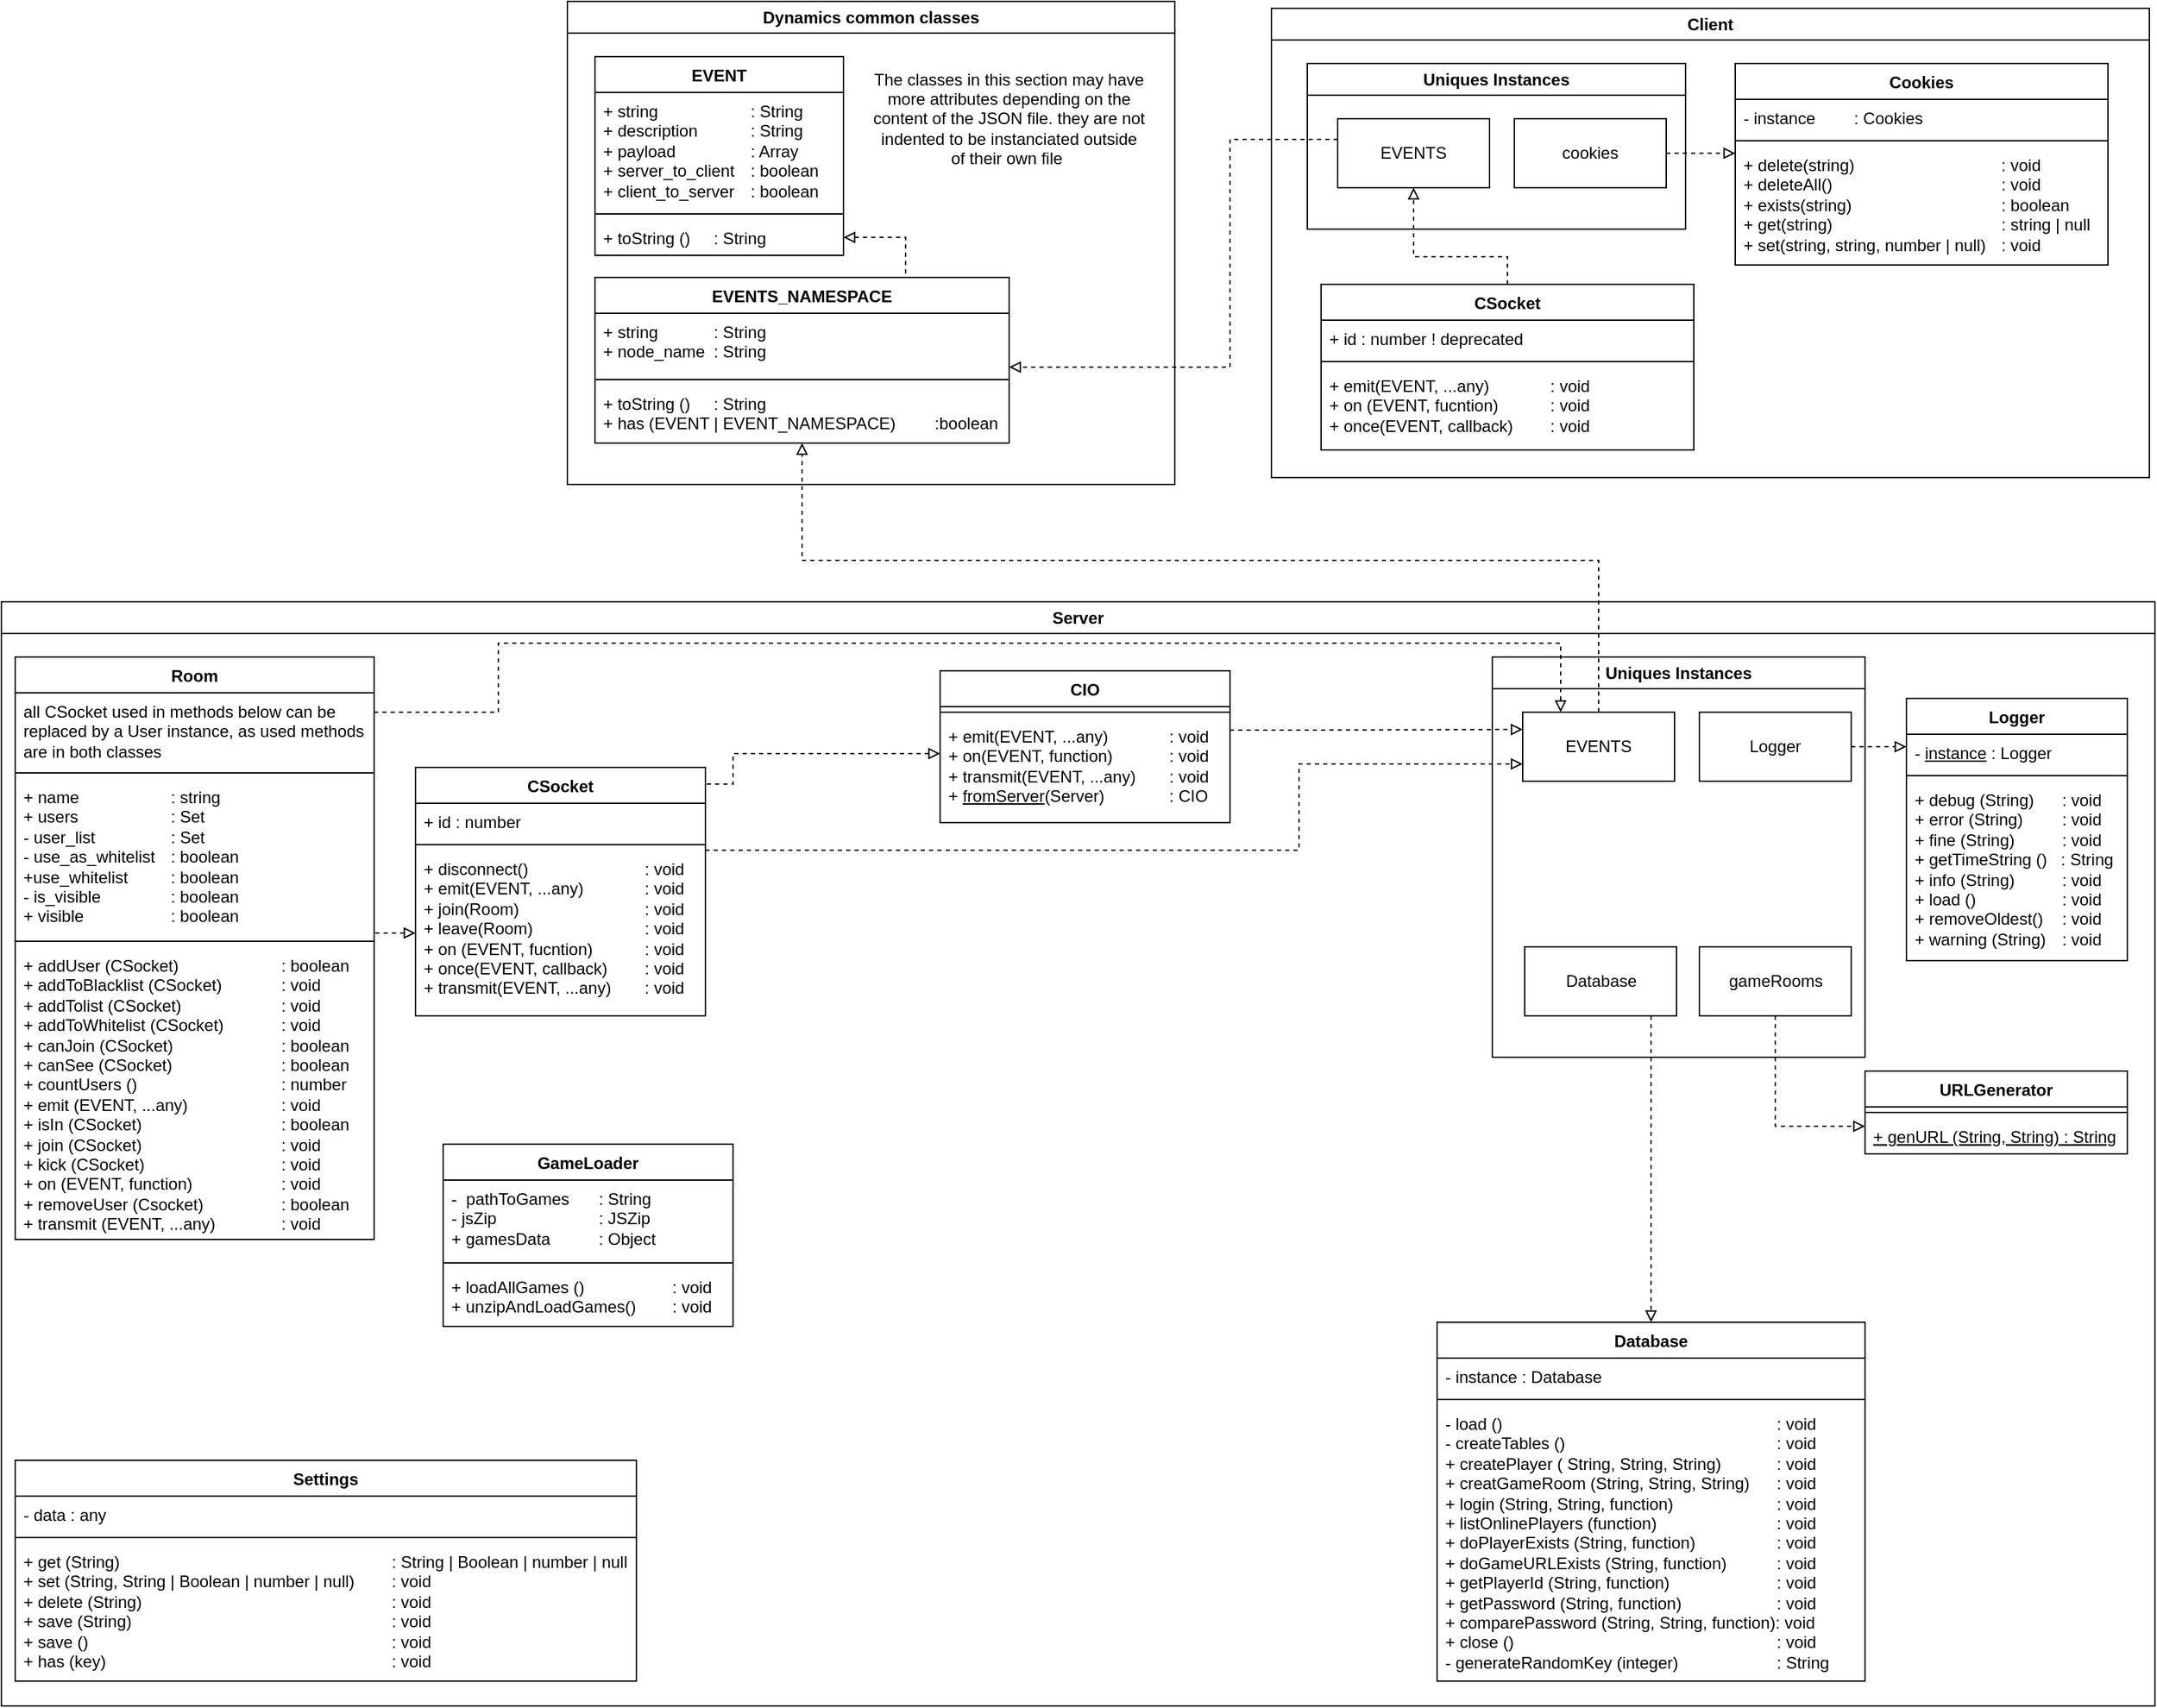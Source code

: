 <mxfile>
    <diagram name="Page-1" id="OR8mDddgYaSbutNOPYRM">
        <mxGraphModel dx="2026" dy="1467" grid="1" gridSize="10" guides="1" tooltips="1" connect="1" arrows="1" fold="1" page="1" pageScale="1" pageWidth="827" pageHeight="1169" math="0" shadow="0">
            <root>
                <mxCell id="0"/>
                <mxCell id="1" parent="0"/>
                <mxCell id="ykMAXw_OsfZlg3vHde1L-20" value="Client" style="swimlane;whiteSpace=wrap;html=1;" parent="1" vertex="1">
                    <mxGeometry x="-680" y="-370" width="636" height="340" as="geometry"/>
                </mxCell>
                <mxCell id="ykMAXw_OsfZlg3vHde1L-16" value="Cookies" style="swimlane;fontStyle=1;align=center;verticalAlign=top;childLayout=stackLayout;horizontal=1;startSize=26;horizontalStack=0;resizeParent=1;resizeParentMax=0;resizeLast=0;collapsible=1;marginBottom=0;whiteSpace=wrap;html=1;" parent="ykMAXw_OsfZlg3vHde1L-20" vertex="1">
                    <mxGeometry x="336" y="40" width="270" height="146" as="geometry">
                        <mxRectangle x="20" y="40" width="90" height="30" as="alternateBounds"/>
                    </mxGeometry>
                </mxCell>
                <mxCell id="E3puZ6uhHZuNtfXPTsoB-25" value="- instance&amp;nbsp;&lt;span style=&quot;white-space: pre;&quot;&gt;&#9;&lt;/span&gt;: Cookies" style="text;strokeColor=none;fillColor=none;align=left;verticalAlign=top;spacingLeft=4;spacingRight=4;overflow=hidden;rotatable=0;points=[[0,0.5],[1,0.5]];portConstraint=eastwest;whiteSpace=wrap;html=1;" parent="ykMAXw_OsfZlg3vHde1L-16" vertex="1">
                    <mxGeometry y="26" width="270" height="26" as="geometry"/>
                </mxCell>
                <mxCell id="ykMAXw_OsfZlg3vHde1L-18" value="" style="line;strokeWidth=1;fillColor=none;align=left;verticalAlign=middle;spacingTop=-1;spacingLeft=3;spacingRight=3;rotatable=0;labelPosition=right;points=[];portConstraint=eastwest;strokeColor=inherit;" parent="ykMAXw_OsfZlg3vHde1L-16" vertex="1">
                    <mxGeometry y="52" width="270" height="8" as="geometry"/>
                </mxCell>
                <mxCell id="ykMAXw_OsfZlg3vHde1L-19" value="+ delete(string) &lt;span style=&quot;white-space: pre;&quot;&gt;&#9;&lt;/span&gt;&lt;span style=&quot;white-space: pre;&quot;&gt;&#9;&lt;/span&gt;&lt;span style=&quot;white-space: pre;&quot;&gt;&#9;&lt;/span&gt;&lt;span style=&quot;white-space: pre;&quot;&gt;&#9;&lt;/span&gt;: void&lt;br&gt;+ deleteAll() &lt;span style=&quot;white-space: pre;&quot;&gt;&#9;&lt;/span&gt;&lt;span style=&quot;white-space: pre;&quot;&gt;&#9;&lt;/span&gt;&lt;span style=&quot;white-space: pre;&quot;&gt;&#9;&lt;/span&gt;&lt;span style=&quot;white-space: pre;&quot;&gt;&#9;&lt;/span&gt;&lt;span style=&quot;white-space: pre;&quot;&gt;&#9;&lt;/span&gt;: void&lt;br&gt;+ exists(string) &lt;span style=&quot;white-space: pre;&quot;&gt;&#9;&lt;/span&gt;&lt;span style=&quot;white-space: pre;&quot;&gt;&#9;&lt;/span&gt;&lt;span style=&quot;white-space: pre;&quot;&gt;&#9;&lt;/span&gt;&lt;span style=&quot;white-space: pre;&quot;&gt;&#9;&lt;/span&gt;: boolean&lt;br&gt;+ get(string) &lt;span style=&quot;white-space: pre;&quot;&gt;&#9;&lt;/span&gt;&lt;span style=&quot;white-space: pre;&quot;&gt;&#9;&lt;/span&gt;&lt;span style=&quot;white-space: pre;&quot;&gt;&#9;&lt;/span&gt;&lt;span style=&quot;white-space: pre;&quot;&gt;&#9;&lt;/span&gt;&lt;span style=&quot;white-space: pre;&quot;&gt;&#9;&lt;/span&gt;: string | null&lt;br&gt;+ set(string, string, number | null) &lt;span style=&quot;white-space: pre;&quot;&gt;&#9;&lt;/span&gt;: void" style="text;strokeColor=none;fillColor=none;align=left;verticalAlign=top;spacingLeft=4;spacingRight=4;overflow=hidden;rotatable=0;points=[[0,0.5],[1,0.5]];portConstraint=eastwest;whiteSpace=wrap;html=1;" parent="ykMAXw_OsfZlg3vHde1L-16" vertex="1">
                    <mxGeometry y="60" width="270" height="86" as="geometry"/>
                </mxCell>
                <mxCell id="E3puZ6uhHZuNtfXPTsoB-29" style="edgeStyle=orthogonalEdgeStyle;rounded=0;orthogonalLoop=1;jettySize=auto;html=1;entryX=0.5;entryY=1;entryDx=0;entryDy=0;dashed=1;endArrow=block;endFill=0;" parent="ykMAXw_OsfZlg3vHde1L-20" source="ykMAXw_OsfZlg3vHde1L-25" target="E3puZ6uhHZuNtfXPTsoB-27" edge="1">
                    <mxGeometry relative="1" as="geometry">
                        <Array as="points">
                            <mxPoint x="171" y="180"/>
                            <mxPoint x="103" y="180"/>
                        </Array>
                    </mxGeometry>
                </mxCell>
                <mxCell id="ykMAXw_OsfZlg3vHde1L-25" value="CSocket" style="swimlane;fontStyle=1;align=center;verticalAlign=top;childLayout=stackLayout;horizontal=1;startSize=26;horizontalStack=0;resizeParent=1;resizeParentMax=0;resizeLast=0;collapsible=1;marginBottom=0;whiteSpace=wrap;html=1;" parent="ykMAXw_OsfZlg3vHde1L-20" vertex="1">
                    <mxGeometry x="36" y="200" width="270" height="120" as="geometry"/>
                </mxCell>
                <mxCell id="ykMAXw_OsfZlg3vHde1L-26" value="+ id : number ! deprecated" style="text;strokeColor=none;fillColor=none;align=left;verticalAlign=top;spacingLeft=4;spacingRight=4;overflow=hidden;rotatable=0;points=[[0,0.5],[1,0.5]];portConstraint=eastwest;whiteSpace=wrap;html=1;" parent="ykMAXw_OsfZlg3vHde1L-25" vertex="1">
                    <mxGeometry y="26" width="270" height="26" as="geometry"/>
                </mxCell>
                <mxCell id="ykMAXw_OsfZlg3vHde1L-27" value="" style="line;strokeWidth=1;fillColor=none;align=left;verticalAlign=middle;spacingTop=-1;spacingLeft=3;spacingRight=3;rotatable=0;labelPosition=right;points=[];portConstraint=eastwest;strokeColor=inherit;" parent="ykMAXw_OsfZlg3vHde1L-25" vertex="1">
                    <mxGeometry y="52" width="270" height="8" as="geometry"/>
                </mxCell>
                <mxCell id="ykMAXw_OsfZlg3vHde1L-28" value="+ emit(EVENT, ...any) &lt;span style=&quot;white-space: pre;&quot;&gt;&#9;&lt;/span&gt;&lt;span style=&quot;white-space: pre;&quot;&gt;&#9;&lt;/span&gt;: void&lt;br&gt;+ on (EVENT, fucntion) &lt;span style=&quot;white-space: pre;&quot;&gt;&#9;&lt;/span&gt;&lt;span style=&quot;white-space: pre;&quot;&gt;&#9;&lt;/span&gt;: void&lt;br&gt;+ once(EVENT, callback)&lt;span style=&quot;white-space: pre;&quot;&gt;&#9;&lt;/span&gt;: void" style="text;strokeColor=none;fillColor=none;align=left;verticalAlign=top;spacingLeft=4;spacingRight=4;overflow=hidden;rotatable=0;points=[[0,0.5],[1,0.5]];portConstraint=eastwest;whiteSpace=wrap;html=1;" parent="ykMAXw_OsfZlg3vHde1L-25" vertex="1">
                    <mxGeometry y="60" width="270" height="60" as="geometry"/>
                </mxCell>
                <mxCell id="E3puZ6uhHZuNtfXPTsoB-26" value="Uniques Instances" style="swimlane;whiteSpace=wrap;html=1;" parent="ykMAXw_OsfZlg3vHde1L-20" vertex="1">
                    <mxGeometry x="26" y="40" width="274" height="120" as="geometry"/>
                </mxCell>
                <mxCell id="E3puZ6uhHZuNtfXPTsoB-27" value="EVENTS" style="html=1;whiteSpace=wrap;" parent="E3puZ6uhHZuNtfXPTsoB-26" vertex="1">
                    <mxGeometry x="22" y="40" width="110" height="50" as="geometry"/>
                </mxCell>
                <mxCell id="E3puZ6uhHZuNtfXPTsoB-30" value="cookies" style="html=1;whiteSpace=wrap;" parent="E3puZ6uhHZuNtfXPTsoB-26" vertex="1">
                    <mxGeometry x="150" y="40" width="110" height="50" as="geometry"/>
                </mxCell>
                <mxCell id="E3puZ6uhHZuNtfXPTsoB-31" style="edgeStyle=orthogonalEdgeStyle;rounded=0;orthogonalLoop=1;jettySize=auto;html=1;dashed=1;endArrow=block;endFill=0;" parent="ykMAXw_OsfZlg3vHde1L-20" source="E3puZ6uhHZuNtfXPTsoB-30" target="ykMAXw_OsfZlg3vHde1L-16" edge="1">
                    <mxGeometry relative="1" as="geometry">
                        <Array as="points">
                            <mxPoint x="326" y="105"/>
                            <mxPoint x="326" y="105"/>
                        </Array>
                    </mxGeometry>
                </mxCell>
                <mxCell id="qLhE5rmLMj3XMncuw5ER-1" value="Server" style="swimlane;whiteSpace=wrap;html=1;" parent="1" vertex="1">
                    <mxGeometry x="-1600" y="60" width="1560" height="800" as="geometry"/>
                </mxCell>
                <mxCell id="qLhE5rmLMj3XMncuw5ER-5" value="CSocket" style="swimlane;fontStyle=1;align=center;verticalAlign=top;childLayout=stackLayout;horizontal=1;startSize=26;horizontalStack=0;resizeParent=1;resizeParentMax=0;resizeLast=0;collapsible=1;marginBottom=0;whiteSpace=wrap;html=1;" parent="qLhE5rmLMj3XMncuw5ER-1" vertex="1">
                    <mxGeometry x="300" y="120" width="210" height="180" as="geometry"/>
                </mxCell>
                <mxCell id="qLhE5rmLMj3XMncuw5ER-6" value="+ id : number&amp;nbsp;" style="text;strokeColor=none;fillColor=none;align=left;verticalAlign=top;spacingLeft=4;spacingRight=4;overflow=hidden;rotatable=0;points=[[0,0.5],[1,0.5]];portConstraint=eastwest;whiteSpace=wrap;html=1;" parent="qLhE5rmLMj3XMncuw5ER-5" vertex="1">
                    <mxGeometry y="26" width="210" height="26" as="geometry"/>
                </mxCell>
                <mxCell id="qLhE5rmLMj3XMncuw5ER-7" value="" style="line;strokeWidth=1;fillColor=none;align=left;verticalAlign=middle;spacingTop=-1;spacingLeft=3;spacingRight=3;rotatable=0;labelPosition=right;points=[];portConstraint=eastwest;strokeColor=inherit;" parent="qLhE5rmLMj3XMncuw5ER-5" vertex="1">
                    <mxGeometry y="52" width="210" height="8" as="geometry"/>
                </mxCell>
                <mxCell id="qLhE5rmLMj3XMncuw5ER-8" value="+ disconnect()&amp;nbsp;&lt;span style=&quot;white-space: pre;&quot;&gt;&#9;&lt;/span&gt;&lt;span style=&quot;white-space: pre;&quot;&gt;&#9;&lt;/span&gt;&lt;span style=&quot;white-space: pre;&quot;&gt;&#9;&lt;/span&gt;: void&lt;br&gt;+ emit(EVENT, ...any) &lt;span style=&quot;white-space: pre;&quot;&gt;&#9;&lt;/span&gt;&lt;span style=&quot;white-space: pre;&quot;&gt;&#9;&lt;/span&gt;: void&lt;br&gt;+ join(Room)&lt;span style=&quot;white-space: pre;&quot;&gt;&#9;&lt;/span&gt;&lt;span style=&quot;white-space: pre;&quot;&gt;&#9;&lt;/span&gt;&lt;span style=&quot;white-space: pre;&quot;&gt;&#9;&lt;/span&gt;&lt;span style=&quot;white-space: pre;&quot;&gt;&#9;&lt;/span&gt;: void&lt;br&gt;+ leave(Room)&lt;span style=&quot;white-space: pre;&quot;&gt;&#9;&lt;/span&gt;&lt;span style=&quot;white-space: pre;&quot;&gt;&#9;&lt;/span&gt;&lt;span style=&quot;white-space: pre;&quot;&gt;&#9;&lt;/span&gt;: void&lt;br&gt;+ on (EVENT, fucntion) &lt;span style=&quot;white-space: pre;&quot;&gt;&#9;&lt;/span&gt;&lt;span style=&quot;white-space: pre;&quot;&gt;&#9;&lt;/span&gt;: void&lt;br&gt;+ once(EVENT, callback)&lt;span style=&quot;white-space: pre;&quot;&gt;&#9;&lt;/span&gt;: void&lt;br&gt;+ transmit(EVENT, ...any)&lt;span style=&quot;white-space: pre;&quot;&gt;&#9;&lt;/span&gt;: void" style="text;strokeColor=none;fillColor=none;align=left;verticalAlign=top;spacingLeft=4;spacingRight=4;overflow=hidden;rotatable=0;points=[[0,0.5],[1,0.5]];portConstraint=eastwest;whiteSpace=wrap;html=1;" parent="qLhE5rmLMj3XMncuw5ER-5" vertex="1">
                    <mxGeometry y="60" width="210" height="120" as="geometry"/>
                </mxCell>
                <mxCell id="xYIHouH2s40Z-RYDAlC_-38" style="edgeStyle=orthogonalEdgeStyle;rounded=0;orthogonalLoop=1;jettySize=auto;html=1;dashed=1;endArrow=none;endFill=0;startArrow=block;startFill=0;entryX=1.003;entryY=0.067;entryDx=0;entryDy=0;entryPerimeter=0;" parent="qLhE5rmLMj3XMncuw5ER-1" source="qLhE5rmLMj3XMncuw5ER-9" target="qLhE5rmLMj3XMncuw5ER-5" edge="1">
                    <mxGeometry relative="1" as="geometry">
                        <mxPoint x="500" y="110" as="targetPoint"/>
                        <Array as="points">
                            <mxPoint x="530" y="110"/>
                            <mxPoint x="530" y="132"/>
                        </Array>
                    </mxGeometry>
                </mxCell>
                <mxCell id="qLhE5rmLMj3XMncuw5ER-13" value="Room" style="swimlane;fontStyle=1;align=center;verticalAlign=top;childLayout=stackLayout;horizontal=1;startSize=26;horizontalStack=0;resizeParent=1;resizeParentMax=0;resizeLast=0;collapsible=1;marginBottom=0;whiteSpace=wrap;html=1;" parent="qLhE5rmLMj3XMncuw5ER-1" vertex="1">
                    <mxGeometry x="10" y="40" width="260" height="422" as="geometry"/>
                </mxCell>
                <mxCell id="E3puZ6uhHZuNtfXPTsoB-2" value="all CSocket used in methods below can be replaced by a User instance, as used methods are in both classes" style="text;strokeColor=none;fillColor=none;align=left;verticalAlign=top;spacingLeft=4;spacingRight=4;overflow=hidden;rotatable=0;points=[[0,0.5],[1,0.5]];portConstraint=eastwest;whiteSpace=wrap;html=1;" parent="qLhE5rmLMj3XMncuw5ER-13" vertex="1">
                    <mxGeometry y="26" width="260" height="54" as="geometry"/>
                </mxCell>
                <mxCell id="E3puZ6uhHZuNtfXPTsoB-1" value="" style="line;strokeWidth=1;fillColor=none;align=left;verticalAlign=middle;spacingTop=-1;spacingLeft=3;spacingRight=3;rotatable=0;labelPosition=right;points=[];portConstraint=eastwest;strokeColor=inherit;" parent="qLhE5rmLMj3XMncuw5ER-13" vertex="1">
                    <mxGeometry y="80" width="260" height="8" as="geometry"/>
                </mxCell>
                <mxCell id="qLhE5rmLMj3XMncuw5ER-14" value="+ name&amp;nbsp;&lt;span style=&quot;white-space: pre;&quot;&gt;&#9;&lt;/span&gt;&lt;span style=&quot;white-space: pre;&quot;&gt;&#9;&lt;/span&gt;&lt;span style=&quot;white-space: pre;&quot;&gt;&#9;&lt;/span&gt;: string&lt;br&gt;+ users&amp;nbsp;&lt;span style=&quot;white-space: pre;&quot;&gt;&#9;&lt;/span&gt;&lt;span style=&quot;white-space: pre;&quot;&gt;&#9;&lt;/span&gt;&lt;span style=&quot;white-space: pre;&quot;&gt;&#9;&lt;/span&gt;: Set&lt;br&gt;- user_list&lt;span style=&quot;white-space: pre;&quot;&gt;&#9;&lt;/span&gt;&lt;span style=&quot;white-space: pre;&quot;&gt;&#9;&lt;/span&gt;: Set&lt;br&gt;- use_as_whitelist&lt;span style=&quot;white-space: pre;&quot;&gt;&#9;&lt;/span&gt;: boolean&lt;br&gt;+use_whitelist&lt;span style=&quot;white-space: pre;&quot;&gt;&#9;&lt;/span&gt;&lt;span style=&quot;white-space: pre;&quot;&gt;&#9;&lt;/span&gt;: boolean&lt;br&gt;- is_visible&lt;span style=&quot;white-space: pre;&quot;&gt;&#9;&lt;/span&gt;&lt;span style=&quot;white-space: pre;&quot;&gt;&#9;&lt;/span&gt;: boolean&lt;br&gt;+ visible&lt;span style=&quot;white-space: pre;&quot;&gt;&#9;&lt;/span&gt;&lt;span style=&quot;white-space: pre;&quot;&gt;&#9;&lt;/span&gt;&lt;span style=&quot;white-space: pre;&quot;&gt;&#9;&lt;/span&gt;: boolean" style="text;strokeColor=none;fillColor=none;align=left;verticalAlign=top;spacingLeft=4;spacingRight=4;overflow=hidden;rotatable=0;points=[[0,0.5],[1,0.5]];portConstraint=eastwest;whiteSpace=wrap;html=1;" parent="qLhE5rmLMj3XMncuw5ER-13" vertex="1">
                    <mxGeometry y="88" width="260" height="114" as="geometry"/>
                </mxCell>
                <mxCell id="qLhE5rmLMj3XMncuw5ER-15" value="" style="line;strokeWidth=1;fillColor=none;align=left;verticalAlign=middle;spacingTop=-1;spacingLeft=3;spacingRight=3;rotatable=0;labelPosition=right;points=[];portConstraint=eastwest;strokeColor=inherit;" parent="qLhE5rmLMj3XMncuw5ER-13" vertex="1">
                    <mxGeometry y="202" width="260" height="8" as="geometry"/>
                </mxCell>
                <mxCell id="qLhE5rmLMj3XMncuw5ER-16" value="+ addUser (CSocket)&lt;span style=&quot;white-space: pre;&quot;&gt;&#9;&lt;/span&gt;&lt;span style=&quot;white-space: pre;&quot;&gt;&#9;&lt;/span&gt;&lt;span style=&quot;white-space: pre;&quot;&gt;&#9;&lt;/span&gt;: boolean&lt;br&gt;+ addToBlacklist (CSocket)&lt;span style=&quot;white-space: pre;&quot;&gt;&#9;&lt;/span&gt;&lt;span style=&quot;white-space: pre;&quot;&gt;&#9;&lt;/span&gt;: void&lt;br&gt;+ addTolist (CSocket)&lt;span style=&quot;white-space: pre;&quot;&gt;&#9;&lt;/span&gt;&lt;span style=&quot;white-space: pre;&quot;&gt;&#9;&lt;/span&gt;&lt;span style=&quot;white-space: pre;&quot;&gt;&#9;&lt;/span&gt;: void&lt;br&gt;+ addToWhitelist (CSocket)&lt;span style=&quot;white-space: pre;&quot;&gt;&#9;&lt;/span&gt;&lt;span style=&quot;white-space: pre;&quot;&gt;&#9;&lt;/span&gt;: void&lt;br&gt;+ canJoin (CSocket)&lt;span style=&quot;white-space: pre;&quot;&gt;&#9;&lt;/span&gt;&lt;span style=&quot;white-space: pre;&quot;&gt;&#9;&lt;/span&gt;&lt;span style=&quot;white-space: pre;&quot;&gt;&#9;&lt;/span&gt;: boolean&lt;br&gt;+ canSee (CSocket)&lt;span style=&quot;white-space: pre;&quot;&gt;&#9;&lt;/span&gt;&lt;span style=&quot;white-space: pre;&quot;&gt;&#9;&lt;/span&gt;&lt;span style=&quot;white-space: pre;&quot;&gt;&#9;&lt;/span&gt;: boolean&lt;br&gt;+ countUsers ()&lt;span style=&quot;white-space: pre;&quot;&gt;&#9;&lt;/span&gt;&lt;span style=&quot;white-space: pre;&quot;&gt;&#9;&lt;/span&gt;&lt;span style=&quot;white-space: pre;&quot;&gt;&#9;&lt;/span&gt;&lt;span style=&quot;white-space: pre;&quot;&gt;&#9;&lt;/span&gt;: number&lt;br&gt;+ emit (EVENT, ...any)&lt;span style=&quot;white-space: pre;&quot;&gt;&#9;&lt;/span&gt;&lt;span style=&quot;white-space: pre;&quot;&gt;&#9;&lt;/span&gt;&lt;span style=&quot;white-space: pre;&quot;&gt;&#9;&lt;/span&gt;: void&lt;br&gt;+ isIn (CSocket)&lt;span style=&quot;white-space: pre;&quot;&gt;&#9;&lt;/span&gt;&lt;span style=&quot;white-space: pre;&quot;&gt;&#9;&lt;/span&gt;&lt;span style=&quot;white-space: pre;&quot;&gt;&#9;&lt;/span&gt;&lt;span style=&quot;white-space: pre;&quot;&gt;&#9;&lt;/span&gt;: boolean&lt;br&gt;+ join (CSocket)&lt;span style=&quot;white-space: pre;&quot;&gt;&#9;&lt;/span&gt;&lt;span style=&quot;white-space: pre;&quot;&gt;&#9;&lt;/span&gt;&lt;span style=&quot;white-space: pre;&quot;&gt;&#9;&lt;/span&gt;&lt;span style=&quot;white-space: pre;&quot;&gt;&#9;&lt;/span&gt;: void&lt;br&gt;+ kick (CSocket)&lt;span style=&quot;white-space: pre;&quot;&gt;&#9;&lt;/span&gt;&lt;span style=&quot;white-space: pre;&quot;&gt;&#9;&lt;/span&gt;&lt;span style=&quot;white-space: pre;&quot;&gt;&#9;&lt;/span&gt;&lt;span style=&quot;white-space: pre;&quot;&gt;&#9;&lt;/span&gt;: void&lt;br&gt;+ on (EVENT, function)&lt;span style=&quot;white-space: pre;&quot;&gt;&#9;&lt;/span&gt;&lt;span style=&quot;white-space: pre;&quot;&gt;&#9;&lt;/span&gt;&lt;span style=&quot;white-space: pre;&quot;&gt;&#9;&lt;/span&gt;: void&lt;br&gt;+ removeUser (Csocket)&lt;span style=&quot;white-space: pre;&quot;&gt;&#9;&lt;/span&gt;&lt;span style=&quot;white-space: pre;&quot;&gt;&#9;&lt;/span&gt;&lt;span style=&quot;white-space: pre;&quot;&gt;&#9;&lt;/span&gt;: boolean&lt;br&gt;+ transmit (EVENT, ...any)&lt;span style=&quot;white-space: pre;&quot;&gt;&#9;&lt;/span&gt;&lt;span style=&quot;white-space: pre;&quot;&gt;&#9;&lt;/span&gt;: void" style="text;strokeColor=none;fillColor=none;align=left;verticalAlign=top;spacingLeft=4;spacingRight=4;overflow=hidden;rotatable=0;points=[[0,0.5],[1,0.5]];portConstraint=eastwest;whiteSpace=wrap;html=1;" parent="qLhE5rmLMj3XMncuw5ER-13" vertex="1">
                    <mxGeometry y="210" width="260" height="212" as="geometry"/>
                </mxCell>
                <mxCell id="qLhE5rmLMj3XMncuw5ER-17" value="Database" style="swimlane;fontStyle=1;align=center;verticalAlign=top;childLayout=stackLayout;horizontal=1;startSize=26;horizontalStack=0;resizeParent=1;resizeParentMax=0;resizeLast=0;collapsible=1;marginBottom=0;whiteSpace=wrap;html=1;" parent="qLhE5rmLMj3XMncuw5ER-1" vertex="1">
                    <mxGeometry x="1040" y="522" width="310" height="260" as="geometry"/>
                </mxCell>
                <mxCell id="qLhE5rmLMj3XMncuw5ER-18" value="- instance : Database" style="text;strokeColor=none;fillColor=none;align=left;verticalAlign=top;spacingLeft=4;spacingRight=4;overflow=hidden;rotatable=0;points=[[0,0.5],[1,0.5]];portConstraint=eastwest;whiteSpace=wrap;html=1;" parent="qLhE5rmLMj3XMncuw5ER-17" vertex="1">
                    <mxGeometry y="26" width="310" height="26" as="geometry"/>
                </mxCell>
                <mxCell id="qLhE5rmLMj3XMncuw5ER-19" value="" style="line;strokeWidth=1;fillColor=none;align=left;verticalAlign=middle;spacingTop=-1;spacingLeft=3;spacingRight=3;rotatable=0;labelPosition=right;points=[];portConstraint=eastwest;strokeColor=inherit;" parent="qLhE5rmLMj3XMncuw5ER-17" vertex="1">
                    <mxGeometry y="52" width="310" height="8" as="geometry"/>
                </mxCell>
                <mxCell id="qLhE5rmLMj3XMncuw5ER-20" value="- load ()&amp;nbsp;&lt;span style=&quot;white-space: pre;&quot;&gt;&#9;&lt;/span&gt;&lt;span style=&quot;white-space: pre;&quot;&gt;&#9;&lt;/span&gt;&lt;span style=&quot;white-space: pre;&quot;&gt;&#9;&lt;/span&gt;&lt;span style=&quot;white-space: pre;&quot;&gt;&#9;&lt;span style=&quot;white-space: pre;&quot;&gt;&#9;&lt;/span&gt;&lt;span style=&quot;white-space: pre;&quot;&gt;&#9;&lt;/span&gt;&lt;span style=&quot;white-space: pre;&quot;&gt;&#9;&lt;span style=&quot;white-space: pre;&quot;&gt;&#9;&lt;/span&gt;&lt;/span&gt;&lt;/span&gt;: void&lt;br&gt;- createTables ()&lt;span style=&quot;white-space: pre;&quot;&gt;&#9;&lt;/span&gt;&lt;span style=&quot;white-space: pre;&quot;&gt;&#9;&lt;span style=&quot;white-space: pre;&quot;&gt;&#9;&lt;/span&gt;&lt;span style=&quot;white-space: pre;&quot;&gt;&#9;&lt;/span&gt;&lt;span style=&quot;white-space: pre;&quot;&gt;&#9;&lt;span style=&quot;white-space: pre;&quot;&gt;&#9;&lt;/span&gt;&lt;/span&gt;&lt;/span&gt;: void&lt;br&gt;+ createPlayer ( String, String, String)&lt;span style=&quot;white-space: pre;&quot;&gt;&#9;&lt;/span&gt;&lt;span style=&quot;white-space: pre;&quot;&gt;&#9;&lt;/span&gt;: void&lt;br&gt;+ creatGameRoom (String, String, String)&amp;nbsp;&lt;span style=&quot;white-space: pre;&quot;&gt;&#9;&lt;/span&gt;: void&lt;br&gt;+ login (String, String, function)&lt;span style=&quot;white-space: pre;&quot;&gt;&#9;&lt;/span&gt;&lt;span style=&quot;white-space: pre;&quot;&gt;&#9;&lt;/span&gt;&lt;span style=&quot;white-space: pre;&quot;&gt;&#9;&lt;/span&gt;: void&lt;br&gt;+ listOnlinePlayers (function)&lt;span style=&quot;white-space: pre;&quot;&gt;&#9;&lt;/span&gt;&lt;span style=&quot;white-space: pre;&quot;&gt;&#9;&lt;/span&gt;&lt;span style=&quot;white-space: pre;&quot;&gt;&#9;&lt;/span&gt;&lt;span style=&quot;white-space: pre;&quot;&gt;&#9;&lt;/span&gt;: void&lt;br&gt;+ doPlayerExists (String, function)&lt;span style=&quot;white-space: pre;&quot;&gt;&#9;&lt;/span&gt;&lt;span style=&quot;white-space: pre;&quot;&gt;&#9;&lt;/span&gt;&lt;span style=&quot;white-space: pre;&quot;&gt;&#9;&lt;/span&gt;: void&lt;br&gt;+ doGameURLExists (String, function)&lt;span style=&quot;white-space: pre;&quot;&gt;&#9;&lt;/span&gt;&lt;span style=&quot;white-space: pre;&quot;&gt;&#9;&lt;/span&gt;: void&lt;br&gt;+ getPlayerId (String, function)&lt;span style=&quot;white-space: pre;&quot;&gt;&#9;&lt;/span&gt;&lt;span style=&quot;white-space: pre;&quot;&gt;&#9;&lt;/span&gt;&lt;span style=&quot;white-space: pre;&quot;&gt;&#9;&lt;/span&gt;: void&lt;br&gt;+ getPassword (String, function)&lt;span style=&quot;white-space: pre;&quot;&gt;&#9;&lt;/span&gt;&lt;span style=&quot;white-space: pre;&quot;&gt;&#9;&lt;/span&gt;&lt;span style=&quot;white-space: pre;&quot;&gt;&#9;&lt;/span&gt;: void&lt;br&gt;+ comparePassword (String, String, function): void&lt;br&gt;+ close ()&lt;span style=&quot;white-space: pre;&quot;&gt;&#9;&lt;/span&gt;&lt;span style=&quot;white-space: pre;&quot;&gt;&#9;&lt;/span&gt;&lt;span style=&quot;white-space: pre;&quot;&gt;&#9;&lt;/span&gt;&lt;span style=&quot;white-space: pre;&quot;&gt;&#9;&lt;/span&gt;&lt;span style=&quot;white-space: pre;&quot;&gt;&#9;&lt;/span&gt;&lt;span style=&quot;white-space: pre;&quot;&gt;&#9;&lt;/span&gt;&lt;span style=&quot;white-space: pre;&quot;&gt;&#9;&lt;/span&gt;&lt;span style=&quot;white-space: pre;&quot;&gt;&#9;&lt;/span&gt;: void&lt;br&gt;- generateRandomKey (integer)&lt;span style=&quot;white-space: pre;&quot;&gt;&#9;&lt;/span&gt;&lt;span style=&quot;white-space: pre;&quot;&gt;&#9;&lt;/span&gt;&lt;span style=&quot;white-space: pre;&quot;&gt;&#9;&lt;/span&gt;: String&lt;br&gt;" style="text;strokeColor=none;fillColor=none;align=left;verticalAlign=top;spacingLeft=4;spacingRight=4;overflow=hidden;rotatable=0;points=[[0,0.5],[1,0.5]];portConstraint=eastwest;whiteSpace=wrap;html=1;" parent="qLhE5rmLMj3XMncuw5ER-17" vertex="1">
                    <mxGeometry y="60" width="310" height="200" as="geometry"/>
                </mxCell>
                <mxCell id="qLhE5rmLMj3XMncuw5ER-21" value="GameLoader" style="swimlane;fontStyle=1;align=center;verticalAlign=top;childLayout=stackLayout;horizontal=1;startSize=26;horizontalStack=0;resizeParent=1;resizeParentMax=0;resizeLast=0;collapsible=1;marginBottom=0;whiteSpace=wrap;html=1;" parent="qLhE5rmLMj3XMncuw5ER-1" vertex="1">
                    <mxGeometry x="320" y="393" width="210" height="132" as="geometry"/>
                </mxCell>
                <mxCell id="qLhE5rmLMj3XMncuw5ER-22" value="-&amp;nbsp; pathToGames &lt;span style=&quot;white-space: pre;&quot;&gt;&#9;&lt;/span&gt;: String&lt;br&gt;- jsZip&lt;span style=&quot;white-space: pre;&quot;&gt;&#9;&lt;/span&gt;&lt;span style=&quot;white-space: pre;&quot;&gt;&#9;&lt;/span&gt;&lt;span style=&quot;white-space: pre;&quot;&gt;&#9;&lt;/span&gt;: JSZip&lt;br&gt;+ gamesData&lt;span style=&quot;white-space: pre;&quot;&gt;&#9;&lt;/span&gt;&lt;span style=&quot;white-space: pre;&quot;&gt;&#9;&lt;/span&gt;: Object" style="text;strokeColor=none;fillColor=none;align=left;verticalAlign=top;spacingLeft=4;spacingRight=4;overflow=hidden;rotatable=0;points=[[0,0.5],[1,0.5]];portConstraint=eastwest;whiteSpace=wrap;html=1;" parent="qLhE5rmLMj3XMncuw5ER-21" vertex="1">
                    <mxGeometry y="26" width="210" height="56" as="geometry"/>
                </mxCell>
                <mxCell id="qLhE5rmLMj3XMncuw5ER-23" value="" style="line;strokeWidth=1;fillColor=none;align=left;verticalAlign=middle;spacingTop=-1;spacingLeft=3;spacingRight=3;rotatable=0;labelPosition=right;points=[];portConstraint=eastwest;strokeColor=inherit;" parent="qLhE5rmLMj3XMncuw5ER-21" vertex="1">
                    <mxGeometry y="82" width="210" height="8" as="geometry"/>
                </mxCell>
                <mxCell id="qLhE5rmLMj3XMncuw5ER-24" value="+ loadAllGames ()&lt;span style=&quot;white-space: pre;&quot;&gt;&#9;&lt;/span&gt;&lt;span style=&quot;white-space: pre;&quot;&gt;&#9;&lt;span style=&quot;white-space: pre;&quot;&gt;&#9;&lt;/span&gt;&lt;/span&gt;: void&lt;br&gt;+ unzipAndLoadGames()&lt;span style=&quot;white-space: pre;&quot;&gt;&#9;&lt;/span&gt;: void&lt;br&gt;" style="text;strokeColor=none;fillColor=none;align=left;verticalAlign=top;spacingLeft=4;spacingRight=4;overflow=hidden;rotatable=0;points=[[0,0.5],[1,0.5]];portConstraint=eastwest;whiteSpace=wrap;html=1;" parent="qLhE5rmLMj3XMncuw5ER-21" vertex="1">
                    <mxGeometry y="90" width="210" height="42" as="geometry"/>
                </mxCell>
                <mxCell id="xYIHouH2s40Z-RYDAlC_-5" value="Logger" style="swimlane;fontStyle=1;align=center;verticalAlign=top;childLayout=stackLayout;horizontal=1;startSize=26;horizontalStack=0;resizeParent=1;resizeParentMax=0;resizeLast=0;collapsible=1;marginBottom=0;whiteSpace=wrap;html=1;" parent="qLhE5rmLMj3XMncuw5ER-1" vertex="1">
                    <mxGeometry x="1380" y="70" width="160" height="190" as="geometry"/>
                </mxCell>
                <mxCell id="xYIHouH2s40Z-RYDAlC_-6" value="- &lt;u&gt;instance&lt;/u&gt;&amp;nbsp;: Logger" style="text;strokeColor=none;fillColor=none;align=left;verticalAlign=top;spacingLeft=4;spacingRight=4;overflow=hidden;rotatable=0;points=[[0,0.5],[1,0.5]];portConstraint=eastwest;whiteSpace=wrap;html=1;" parent="xYIHouH2s40Z-RYDAlC_-5" vertex="1">
                    <mxGeometry y="26" width="160" height="26" as="geometry"/>
                </mxCell>
                <mxCell id="xYIHouH2s40Z-RYDAlC_-7" value="" style="line;strokeWidth=1;fillColor=none;align=left;verticalAlign=middle;spacingTop=-1;spacingLeft=3;spacingRight=3;rotatable=0;labelPosition=right;points=[];portConstraint=eastwest;strokeColor=inherit;" parent="xYIHouH2s40Z-RYDAlC_-5" vertex="1">
                    <mxGeometry y="52" width="160" height="8" as="geometry"/>
                </mxCell>
                <mxCell id="xYIHouH2s40Z-RYDAlC_-8" value="+ debug (String)&lt;span style=&quot;white-space: pre;&quot;&gt;&#9;&lt;/span&gt;: void&lt;br&gt;+ error (String)&lt;span style=&quot;white-space: pre;&quot;&gt;&#9;&lt;/span&gt;: void&lt;br&gt;+ fine (String)&lt;span style=&quot;white-space: pre;&quot;&gt;&#9;&lt;/span&gt;&lt;span style=&quot;white-space: pre;&quot;&gt;&#9;&lt;/span&gt;: void&lt;br&gt;+ getTimeString ()&amp;nbsp; &amp;nbsp;: String&lt;br&gt;+ info (String)&lt;span style=&quot;white-space: pre;&quot;&gt;&#9;&lt;/span&gt;&lt;span style=&quot;white-space: pre;&quot;&gt;&#9;&lt;/span&gt;: void&lt;br&gt;+ load ()&lt;span style=&quot;white-space: pre;&quot;&gt;&#9;&lt;/span&gt;&lt;span style=&quot;white-space: pre;&quot;&gt;&#9;&lt;/span&gt;&lt;span style=&quot;white-space: pre;&quot;&gt;&#9;&lt;/span&gt;: void&lt;br&gt;+ removeOldest()&lt;span style=&quot;white-space: pre;&quot;&gt;&#9;&lt;/span&gt;: void&lt;br&gt;+ warning (String)&lt;span style=&quot;white-space: pre;&quot;&gt;&#9;&lt;/span&gt;: void&lt;br&gt;" style="text;strokeColor=none;fillColor=none;align=left;verticalAlign=top;spacingLeft=4;spacingRight=4;overflow=hidden;rotatable=0;points=[[0,0.5],[1,0.5]];portConstraint=eastwest;whiteSpace=wrap;html=1;" parent="xYIHouH2s40Z-RYDAlC_-5" vertex="1">
                    <mxGeometry y="60" width="160" height="130" as="geometry"/>
                </mxCell>
                <mxCell id="xYIHouH2s40Z-RYDAlC_-9" value="Settings" style="swimlane;fontStyle=1;align=center;verticalAlign=top;childLayout=stackLayout;horizontal=1;startSize=26;horizontalStack=0;resizeParent=1;resizeParentMax=0;resizeLast=0;collapsible=1;marginBottom=0;whiteSpace=wrap;html=1;" parent="qLhE5rmLMj3XMncuw5ER-1" vertex="1">
                    <mxGeometry x="10" y="622" width="450" height="160" as="geometry"/>
                </mxCell>
                <mxCell id="xYIHouH2s40Z-RYDAlC_-10" value="- data : any" style="text;strokeColor=none;fillColor=none;align=left;verticalAlign=top;spacingLeft=4;spacingRight=4;overflow=hidden;rotatable=0;points=[[0,0.5],[1,0.5]];portConstraint=eastwest;whiteSpace=wrap;html=1;" parent="xYIHouH2s40Z-RYDAlC_-9" vertex="1">
                    <mxGeometry y="26" width="450" height="26" as="geometry"/>
                </mxCell>
                <mxCell id="xYIHouH2s40Z-RYDAlC_-11" value="" style="line;strokeWidth=1;fillColor=none;align=left;verticalAlign=middle;spacingTop=-1;spacingLeft=3;spacingRight=3;rotatable=0;labelPosition=right;points=[];portConstraint=eastwest;strokeColor=inherit;" parent="xYIHouH2s40Z-RYDAlC_-9" vertex="1">
                    <mxGeometry y="52" width="450" height="8" as="geometry"/>
                </mxCell>
                <mxCell id="xYIHouH2s40Z-RYDAlC_-12" value="+ get (String)&lt;span style=&quot;&quot;&gt;&lt;span style=&quot;white-space: pre;&quot;&gt;&amp;nbsp;&amp;nbsp;&amp;nbsp;&amp;nbsp;&lt;/span&gt;&lt;/span&gt;&lt;span style=&quot;&quot;&gt;&lt;span style=&quot;white-space: pre;&quot;&gt;&amp;nbsp;&amp;nbsp;&amp;nbsp;&amp;nbsp;&lt;span style=&quot;white-space: pre;&quot;&gt;&#9;&lt;/span&gt;&lt;span style=&quot;white-space: pre;&quot;&gt;&#9;&lt;/span&gt;&lt;span style=&quot;white-space: pre;&quot;&gt;&#9;&lt;/span&gt;&lt;span style=&quot;white-space: pre;&quot;&gt;&#9;&lt;/span&gt;&lt;span style=&quot;white-space: pre;&quot;&gt;&#9;&lt;/span&gt;&lt;span style=&quot;white-space: pre;&quot;&gt;&#9;&lt;span style=&quot;white-space: pre;&quot;&gt;&#9;&lt;/span&gt;&lt;/span&gt;&lt;/span&gt;&lt;/span&gt;: String | Boolean | number | null&lt;br&gt;+ set (String, String | Boolean | number | null)&amp;nbsp;&lt;span style=&quot;white-space: pre;&quot;&gt;&#9;&lt;/span&gt;: void&lt;br&gt;+ delete (String)&lt;span style=&quot;&quot;&gt;&lt;span style=&quot;white-space: pre;&quot;&gt;&amp;nbsp;&amp;nbsp;&amp;nbsp;&amp;nbsp;&lt;span style=&quot;white-space: pre;&quot;&gt;&#9;&lt;/span&gt;&lt;span style=&quot;white-space: pre;&quot;&gt;&#9;&lt;/span&gt;&lt;span style=&quot;white-space: pre;&quot;&gt;&#9;&lt;/span&gt;&lt;span style=&quot;white-space: pre;&quot;&gt;&#9;&lt;/span&gt;&lt;span style=&quot;white-space: pre;&quot;&gt;&#9;&lt;/span&gt;&lt;span style=&quot;white-space: pre;&quot;&gt;&#9;&lt;/span&gt;&lt;span style=&quot;white-space: pre;&quot;&gt;&#9;&lt;/span&gt;&lt;/span&gt;&lt;/span&gt;: void&lt;br&gt;+ save (String)&lt;span style=&quot;&quot;&gt;&lt;span style=&quot;white-space: pre;&quot;&gt;&amp;nbsp;&amp;nbsp;&amp;nbsp;&lt;span style=&quot;white-space: pre;&quot;&gt;&#9;&lt;/span&gt;&lt;span style=&quot;white-space: pre;&quot;&gt;&#9;&lt;/span&gt;&lt;span style=&quot;white-space: pre;&quot;&gt;&#9;&lt;/span&gt;&lt;span style=&quot;white-space: pre;&quot;&gt;&#9;&lt;/span&gt;&lt;span style=&quot;white-space: pre;&quot;&gt;&#9;&lt;/span&gt;&lt;span style=&quot;white-space: pre;&quot;&gt;&#9;&lt;/span&gt;&lt;span style=&quot;white-space: pre;&quot;&gt;&#9;&lt;/span&gt;&lt;/span&gt;&lt;/span&gt;: void&lt;br&gt;+ save ()&lt;span style=&quot;&quot;&gt;&lt;span style=&quot;white-space: pre;&quot;&gt;&amp;nbsp;&amp;nbsp;&amp;nbsp;&amp;nbsp;&lt;/span&gt;&lt;/span&gt;&lt;span style=&quot;&quot;&gt;&lt;span style=&quot;white-space: pre;&quot;&gt;&amp;nbsp;&amp;nbsp;&amp;nbsp;&amp;nbsp;&lt;/span&gt;&lt;/span&gt;&lt;span style=&quot;&quot;&gt;&lt;span style=&quot;white-space: pre;&quot;&gt;&amp;nbsp;&amp;nbsp;&amp;nbsp;&lt;span style=&quot;white-space: pre;&quot;&gt;&#9;&lt;/span&gt;&lt;span style=&quot;white-space: pre;&quot;&gt;&#9;&lt;/span&gt;&lt;span style=&quot;white-space: pre;&quot;&gt;&#9;&lt;/span&gt;&lt;span style=&quot;white-space: pre;&quot;&gt;&#9;&lt;/span&gt;&lt;span style=&quot;white-space: pre;&quot;&gt;&#9;&lt;/span&gt;&lt;span style=&quot;white-space: pre;&quot;&gt;&#9;&lt;/span&gt;&lt;span style=&quot;white-space: pre;&quot;&gt;&#9;&lt;/span&gt;:&lt;/span&gt;&lt;/span&gt;&amp;nbsp;void&lt;br&gt;+ has (key)&lt;span style=&quot;&quot;&gt;&lt;span style=&quot;white-space: pre;&quot;&gt;&amp;nbsp;&amp;nbsp;&amp;nbsp;&amp;nbsp;&lt;/span&gt;&lt;/span&gt;&lt;span style=&quot;&quot;&gt;&lt;span style=&quot;white-space: pre;&quot;&gt;&amp;nbsp;&amp;nbsp;&lt;span style=&quot;white-space: pre;&quot;&gt;&#9;&lt;/span&gt;&lt;span style=&quot;white-space: pre;&quot;&gt;&#9;&lt;/span&gt;&lt;span style=&quot;white-space: pre;&quot;&gt;&#9;&lt;/span&gt;&lt;span style=&quot;white-space: pre;&quot;&gt;&#9;&lt;/span&gt;&lt;span style=&quot;white-space: pre;&quot;&gt;&#9;&lt;/span&gt;&lt;span style=&quot;white-space: pre;&quot;&gt;&#9;&lt;/span&gt;&lt;span style=&quot;white-space: pre;&quot;&gt;&#9;&lt;/span&gt;&lt;/span&gt;&lt;/span&gt;: void" style="text;strokeColor=none;fillColor=none;align=left;verticalAlign=top;spacingLeft=4;spacingRight=4;overflow=hidden;rotatable=0;points=[[0,0.5],[1,0.5]];portConstraint=eastwest;whiteSpace=wrap;html=1;" parent="xYIHouH2s40Z-RYDAlC_-9" vertex="1">
                    <mxGeometry y="60" width="450" height="100" as="geometry"/>
                </mxCell>
                <mxCell id="E3puZ6uhHZuNtfXPTsoB-4" style="edgeStyle=orthogonalEdgeStyle;rounded=0;orthogonalLoop=1;jettySize=auto;html=1;dashed=1;endArrow=none;endFill=0;startArrow=block;startFill=0;" parent="qLhE5rmLMj3XMncuw5ER-1" source="qLhE5rmLMj3XMncuw5ER-8" target="qLhE5rmLMj3XMncuw5ER-13" edge="1">
                    <mxGeometry relative="1" as="geometry">
                        <Array as="points">
                            <mxPoint x="395" y="261"/>
                        </Array>
                    </mxGeometry>
                </mxCell>
                <mxCell id="qLhE5rmLMj3XMncuw5ER-9" value="CIO" style="swimlane;fontStyle=1;align=center;verticalAlign=top;childLayout=stackLayout;horizontal=1;startSize=26;horizontalStack=0;resizeParent=1;resizeParentMax=0;resizeLast=0;collapsible=1;marginBottom=0;whiteSpace=wrap;html=1;" parent="qLhE5rmLMj3XMncuw5ER-1" vertex="1">
                    <mxGeometry x="680" y="50" width="210" height="110" as="geometry"/>
                </mxCell>
                <mxCell id="qLhE5rmLMj3XMncuw5ER-11" value="" style="line;strokeWidth=1;fillColor=none;align=left;verticalAlign=middle;spacingTop=-1;spacingLeft=3;spacingRight=3;rotatable=0;labelPosition=right;points=[];portConstraint=eastwest;strokeColor=inherit;" parent="qLhE5rmLMj3XMncuw5ER-9" vertex="1">
                    <mxGeometry y="26" width="210" height="8" as="geometry"/>
                </mxCell>
                <mxCell id="qLhE5rmLMj3XMncuw5ER-12" value="+ emit(EVENT, ...any)&lt;span style=&quot;white-space: pre;&quot;&gt;&#9;&lt;/span&gt;&lt;span style=&quot;white-space: pre;&quot;&gt;&#9;&lt;/span&gt;: void&lt;br&gt;+ on(EVENT, function)&lt;span style=&quot;white-space: pre;&quot;&gt;&#9;&lt;/span&gt;&lt;span style=&quot;white-space: pre;&quot;&gt;&#9;&lt;/span&gt;: void&lt;br&gt;+ transmit(EVENT, ...any)&lt;span style=&quot;white-space: pre;&quot;&gt;&#9;&lt;/span&gt;: void&lt;br&gt;+ &lt;u&gt;fromServer&lt;/u&gt;(Server)&lt;span style=&quot;white-space: pre;&quot;&gt;&#9;&lt;/span&gt;&lt;span style=&quot;white-space: pre;&quot;&gt;&#9;&lt;/span&gt;: CIO" style="text;strokeColor=none;fillColor=none;align=left;verticalAlign=top;spacingLeft=4;spacingRight=4;overflow=hidden;rotatable=0;points=[[0,0.5],[1,0.5]];portConstraint=eastwest;whiteSpace=wrap;html=1;" parent="qLhE5rmLMj3XMncuw5ER-9" vertex="1">
                    <mxGeometry y="34" width="210" height="76" as="geometry"/>
                </mxCell>
                <mxCell id="E3puZ6uhHZuNtfXPTsoB-14" value="Uniques Instances" style="swimlane;whiteSpace=wrap;html=1;" parent="qLhE5rmLMj3XMncuw5ER-1" vertex="1">
                    <mxGeometry x="1080" y="40" width="270" height="290" as="geometry"/>
                </mxCell>
                <mxCell id="E3puZ6uhHZuNtfXPTsoB-19" value="EVENTS" style="html=1;whiteSpace=wrap;" parent="E3puZ6uhHZuNtfXPTsoB-14" vertex="1">
                    <mxGeometry x="22" y="40" width="110" height="50" as="geometry"/>
                </mxCell>
                <mxCell id="E3puZ6uhHZuNtfXPTsoB-32" value="Logger" style="html=1;whiteSpace=wrap;" parent="E3puZ6uhHZuNtfXPTsoB-14" vertex="1">
                    <mxGeometry x="150" y="40" width="110" height="50" as="geometry"/>
                </mxCell>
                <mxCell id="E3puZ6uhHZuNtfXPTsoB-34" value="Database" style="html=1;whiteSpace=wrap;" parent="E3puZ6uhHZuNtfXPTsoB-14" vertex="1">
                    <mxGeometry x="23.5" y="210" width="110" height="50" as="geometry"/>
                </mxCell>
                <mxCell id="6" value="gameRooms" style="html=1;" parent="E3puZ6uhHZuNtfXPTsoB-14" vertex="1">
                    <mxGeometry x="150" y="210" width="110" height="50" as="geometry"/>
                </mxCell>
                <mxCell id="E3puZ6uhHZuNtfXPTsoB-22" style="edgeStyle=orthogonalEdgeStyle;rounded=0;orthogonalLoop=1;jettySize=auto;html=1;entryX=0;entryY=0.25;entryDx=0;entryDy=0;dashed=1;endArrow=block;endFill=0;" parent="qLhE5rmLMj3XMncuw5ER-1" source="qLhE5rmLMj3XMncuw5ER-12" target="E3puZ6uhHZuNtfXPTsoB-19" edge="1">
                    <mxGeometry relative="1" as="geometry">
                        <Array as="points">
                            <mxPoint x="940" y="93"/>
                            <mxPoint x="940" y="93"/>
                        </Array>
                    </mxGeometry>
                </mxCell>
                <mxCell id="E3puZ6uhHZuNtfXPTsoB-23" style="edgeStyle=orthogonalEdgeStyle;rounded=0;orthogonalLoop=1;jettySize=auto;html=1;entryX=0;entryY=0.75;entryDx=0;entryDy=0;dashed=1;endArrow=block;endFill=0;" parent="qLhE5rmLMj3XMncuw5ER-1" source="qLhE5rmLMj3XMncuw5ER-8" target="E3puZ6uhHZuNtfXPTsoB-19" edge="1">
                    <mxGeometry relative="1" as="geometry">
                        <Array as="points">
                            <mxPoint x="940" y="180"/>
                            <mxPoint x="940" y="118"/>
                        </Array>
                    </mxGeometry>
                </mxCell>
                <mxCell id="E3puZ6uhHZuNtfXPTsoB-24" style="edgeStyle=orthogonalEdgeStyle;rounded=0;orthogonalLoop=1;jettySize=auto;html=1;entryX=0.25;entryY=0;entryDx=0;entryDy=0;dashed=1;endArrow=block;endFill=0;" parent="qLhE5rmLMj3XMncuw5ER-1" source="qLhE5rmLMj3XMncuw5ER-13" target="E3puZ6uhHZuNtfXPTsoB-19" edge="1">
                    <mxGeometry relative="1" as="geometry">
                        <Array as="points">
                            <mxPoint x="360" y="80"/>
                            <mxPoint x="360" y="30"/>
                            <mxPoint x="1129" y="30"/>
                        </Array>
                    </mxGeometry>
                </mxCell>
                <mxCell id="E3puZ6uhHZuNtfXPTsoB-33" style="edgeStyle=orthogonalEdgeStyle;rounded=0;orthogonalLoop=1;jettySize=auto;html=1;dashed=1;endArrow=block;endFill=0;" parent="qLhE5rmLMj3XMncuw5ER-1" source="E3puZ6uhHZuNtfXPTsoB-32" target="xYIHouH2s40Z-RYDAlC_-5" edge="1">
                    <mxGeometry relative="1" as="geometry">
                        <mxPoint x="1350" y="330" as="targetPoint"/>
                        <Array as="points">
                            <mxPoint x="1410" y="130"/>
                            <mxPoint x="1410" y="130"/>
                        </Array>
                    </mxGeometry>
                </mxCell>
                <mxCell id="E3puZ6uhHZuNtfXPTsoB-35" style="edgeStyle=orthogonalEdgeStyle;rounded=0;orthogonalLoop=1;jettySize=auto;html=1;dashed=1;endArrow=block;endFill=0;" parent="qLhE5rmLMj3XMncuw5ER-1" source="E3puZ6uhHZuNtfXPTsoB-34" target="qLhE5rmLMj3XMncuw5ER-17" edge="1">
                    <mxGeometry relative="1" as="geometry">
                        <Array as="points">
                            <mxPoint x="1195" y="310"/>
                            <mxPoint x="1195" y="310"/>
                        </Array>
                    </mxGeometry>
                </mxCell>
                <mxCell id="2" value="URLGenerator" style="swimlane;fontStyle=1;align=center;verticalAlign=top;childLayout=stackLayout;horizontal=1;startSize=26;horizontalStack=0;resizeParent=1;resizeParentMax=0;resizeLast=0;collapsible=1;marginBottom=0;" parent="qLhE5rmLMj3XMncuw5ER-1" vertex="1">
                    <mxGeometry x="1350" y="340" width="190" height="60" as="geometry"/>
                </mxCell>
                <mxCell id="4" value="" style="line;strokeWidth=1;fillColor=none;align=left;verticalAlign=middle;spacingTop=-1;spacingLeft=3;spacingRight=3;rotatable=0;labelPosition=right;points=[];portConstraint=eastwest;strokeColor=inherit;" parent="2" vertex="1">
                    <mxGeometry y="26" width="190" height="8" as="geometry"/>
                </mxCell>
                <mxCell id="5" value="+ genURL (String, String) : String" style="text;strokeColor=none;fillColor=none;align=left;verticalAlign=top;spacingLeft=4;spacingRight=4;overflow=hidden;rotatable=0;points=[[0,0.5],[1,0.5]];portConstraint=eastwest;fontStyle=4" parent="2" vertex="1">
                    <mxGeometry y="34" width="190" height="26" as="geometry"/>
                </mxCell>
                <mxCell id="10" style="edgeStyle=orthogonalEdgeStyle;rounded=0;orthogonalLoop=1;jettySize=auto;html=1;dashed=1;endArrow=block;endFill=0;" parent="qLhE5rmLMj3XMncuw5ER-1" source="6" target="2" edge="1">
                    <mxGeometry relative="1" as="geometry">
                        <Array as="points">
                            <mxPoint x="1285" y="380"/>
                        </Array>
                        <mxPoint x="1280.0" y="300" as="sourcePoint"/>
                        <mxPoint x="1280.0" y="522" as="targetPoint"/>
                    </mxGeometry>
                </mxCell>
                <mxCell id="xYIHouH2s40Z-RYDAlC_-24" value="Dynamics common classes" style="swimlane;whiteSpace=wrap;html=1;" parent="1" vertex="1">
                    <mxGeometry x="-1190" y="-375" width="440" height="350" as="geometry"/>
                </mxCell>
                <mxCell id="xYIHouH2s40Z-RYDAlC_-25" value="EVENT" style="swimlane;fontStyle=1;align=center;verticalAlign=top;childLayout=stackLayout;horizontal=1;startSize=26;horizontalStack=0;resizeParent=1;resizeParentMax=0;resizeLast=0;collapsible=1;marginBottom=0;whiteSpace=wrap;html=1;" parent="xYIHouH2s40Z-RYDAlC_-24" vertex="1">
                    <mxGeometry x="20" y="40" width="180" height="144" as="geometry"/>
                </mxCell>
                <mxCell id="xYIHouH2s40Z-RYDAlC_-26" value="+ string&lt;span style=&quot;white-space: pre;&quot;&gt;&#9;&lt;/span&gt;&lt;span style=&quot;white-space: pre;&quot;&gt;&#9;&lt;span style=&quot;white-space: pre;&quot;&gt;&#9;&lt;/span&gt;&lt;/span&gt;: String&lt;br&gt;+ description&lt;span style=&quot;white-space: pre;&quot;&gt;&#9;&lt;span style=&quot;white-space: pre;&quot;&gt;&#9;&lt;/span&gt;&lt;/span&gt;: String&lt;br&gt;+ payload&lt;span style=&quot;white-space: pre;&quot;&gt;&#9;&lt;span style=&quot;white-space: pre;&quot;&gt;&#9;&lt;/span&gt;&lt;/span&gt;: Array&lt;br&gt;+ server_to_client&lt;span style=&quot;white-space: pre;&quot;&gt;&#9;&lt;/span&gt;: boolean&lt;br&gt;+ client_to_server&lt;span style=&quot;white-space: pre;&quot;&gt;&#9;&lt;/span&gt;: boolean" style="text;strokeColor=none;fillColor=none;align=left;verticalAlign=top;spacingLeft=4;spacingRight=4;overflow=hidden;rotatable=0;points=[[0,0.5],[1,0.5]];portConstraint=eastwest;whiteSpace=wrap;html=1;" parent="xYIHouH2s40Z-RYDAlC_-25" vertex="1">
                    <mxGeometry y="26" width="180" height="84" as="geometry"/>
                </mxCell>
                <mxCell id="xYIHouH2s40Z-RYDAlC_-27" value="" style="line;strokeWidth=1;fillColor=none;align=left;verticalAlign=middle;spacingTop=-1;spacingLeft=3;spacingRight=3;rotatable=0;labelPosition=right;points=[];portConstraint=eastwest;strokeColor=inherit;" parent="xYIHouH2s40Z-RYDAlC_-25" vertex="1">
                    <mxGeometry y="110" width="180" height="8" as="geometry"/>
                </mxCell>
                <mxCell id="xYIHouH2s40Z-RYDAlC_-28" value="+ toString ()&lt;span style=&quot;white-space: pre;&quot;&gt;&#9;&lt;/span&gt;: String" style="text;strokeColor=none;fillColor=none;align=left;verticalAlign=top;spacingLeft=4;spacingRight=4;overflow=hidden;rotatable=0;points=[[0,0.5],[1,0.5]];portConstraint=eastwest;whiteSpace=wrap;html=1;" parent="xYIHouH2s40Z-RYDAlC_-25" vertex="1">
                    <mxGeometry y="118" width="180" height="26" as="geometry"/>
                </mxCell>
                <mxCell id="xYIHouH2s40Z-RYDAlC_-29" value="EVENTS_NAMESPACE" style="swimlane;fontStyle=1;align=center;verticalAlign=top;childLayout=stackLayout;horizontal=1;startSize=26;horizontalStack=0;resizeParent=1;resizeParentMax=0;resizeLast=0;collapsible=1;marginBottom=0;whiteSpace=wrap;html=1;" parent="xYIHouH2s40Z-RYDAlC_-24" vertex="1">
                    <mxGeometry x="20" y="200" width="300" height="120" as="geometry"/>
                </mxCell>
                <mxCell id="xYIHouH2s40Z-RYDAlC_-30" value="+ string&amp;nbsp;&lt;span style=&quot;white-space: pre;&quot;&gt;&#9;&lt;/span&gt;&lt;span style=&quot;white-space: pre;&quot;&gt;&#9;&lt;/span&gt;: String&lt;br&gt;+ node_name&lt;span style=&quot;white-space: pre;&quot;&gt;&#9;&lt;/span&gt;: String&lt;br&gt;" style="text;strokeColor=none;fillColor=none;align=left;verticalAlign=top;spacingLeft=4;spacingRight=4;overflow=hidden;rotatable=0;points=[[0,0.5],[1,0.5]];portConstraint=eastwest;whiteSpace=wrap;html=1;" parent="xYIHouH2s40Z-RYDAlC_-29" vertex="1">
                    <mxGeometry y="26" width="300" height="44" as="geometry"/>
                </mxCell>
                <mxCell id="xYIHouH2s40Z-RYDAlC_-31" value="" style="line;strokeWidth=1;fillColor=none;align=left;verticalAlign=middle;spacingTop=-1;spacingLeft=3;spacingRight=3;rotatable=0;labelPosition=right;points=[];portConstraint=eastwest;strokeColor=inherit;" parent="xYIHouH2s40Z-RYDAlC_-29" vertex="1">
                    <mxGeometry y="70" width="300" height="8" as="geometry"/>
                </mxCell>
                <mxCell id="xYIHouH2s40Z-RYDAlC_-32" value="+ toString ()&amp;nbsp;&lt;span style=&quot;white-space: pre;&quot;&gt;&#9;&lt;/span&gt;: String&lt;br&gt;+ has (EVENT | EVENT_NAMESPACE)&lt;span style=&quot;white-space: pre;&quot;&gt;&#9;&lt;/span&gt;:boolean&lt;br&gt;" style="text;strokeColor=none;fillColor=none;align=left;verticalAlign=top;spacingLeft=4;spacingRight=4;overflow=hidden;rotatable=0;points=[[0,0.5],[1,0.5]];portConstraint=eastwest;whiteSpace=wrap;html=1;" parent="xYIHouH2s40Z-RYDAlC_-29" vertex="1">
                    <mxGeometry y="78" width="300" height="42" as="geometry"/>
                </mxCell>
                <mxCell id="xYIHouH2s40Z-RYDAlC_-34" value="The classes in this section may have more attributes depending on the content of the JSON file. they are not indented to be instanciated outside of their own file&amp;nbsp;" style="text;html=1;strokeColor=none;fillColor=none;align=center;verticalAlign=middle;whiteSpace=wrap;rounded=0;" parent="xYIHouH2s40Z-RYDAlC_-24" vertex="1">
                    <mxGeometry x="220" y="50" width="200" height="70" as="geometry"/>
                </mxCell>
                <mxCell id="E3puZ6uhHZuNtfXPTsoB-10" style="edgeStyle=orthogonalEdgeStyle;rounded=0;orthogonalLoop=1;jettySize=auto;html=1;entryX=0.75;entryY=0;entryDx=0;entryDy=0;endArrow=none;endFill=0;dashed=1;startArrow=block;startFill=0;" parent="xYIHouH2s40Z-RYDAlC_-24" source="xYIHouH2s40Z-RYDAlC_-28" target="xYIHouH2s40Z-RYDAlC_-29" edge="1">
                    <mxGeometry relative="1" as="geometry"/>
                </mxCell>
                <mxCell id="E3puZ6uhHZuNtfXPTsoB-21" style="edgeStyle=orthogonalEdgeStyle;rounded=0;orthogonalLoop=1;jettySize=auto;html=1;endArrow=block;endFill=0;dashed=1;" parent="1" source="E3puZ6uhHZuNtfXPTsoB-19" target="xYIHouH2s40Z-RYDAlC_-29" edge="1">
                    <mxGeometry relative="1" as="geometry">
                        <Array as="points">
                            <mxPoint x="-443" y="30"/>
                            <mxPoint x="-1020" y="30"/>
                        </Array>
                    </mxGeometry>
                </mxCell>
                <mxCell id="E3puZ6uhHZuNtfXPTsoB-28" style="edgeStyle=orthogonalEdgeStyle;rounded=0;orthogonalLoop=1;jettySize=auto;html=1;dashed=1;endArrow=block;endFill=0;" parent="1" source="E3puZ6uhHZuNtfXPTsoB-27" target="xYIHouH2s40Z-RYDAlC_-29" edge="1">
                    <mxGeometry relative="1" as="geometry">
                        <Array as="points">
                            <mxPoint x="-710" y="-275"/>
                            <mxPoint x="-710" y="-110"/>
                        </Array>
                    </mxGeometry>
                </mxCell>
            </root>
        </mxGraphModel>
    </diagram>
</mxfile>